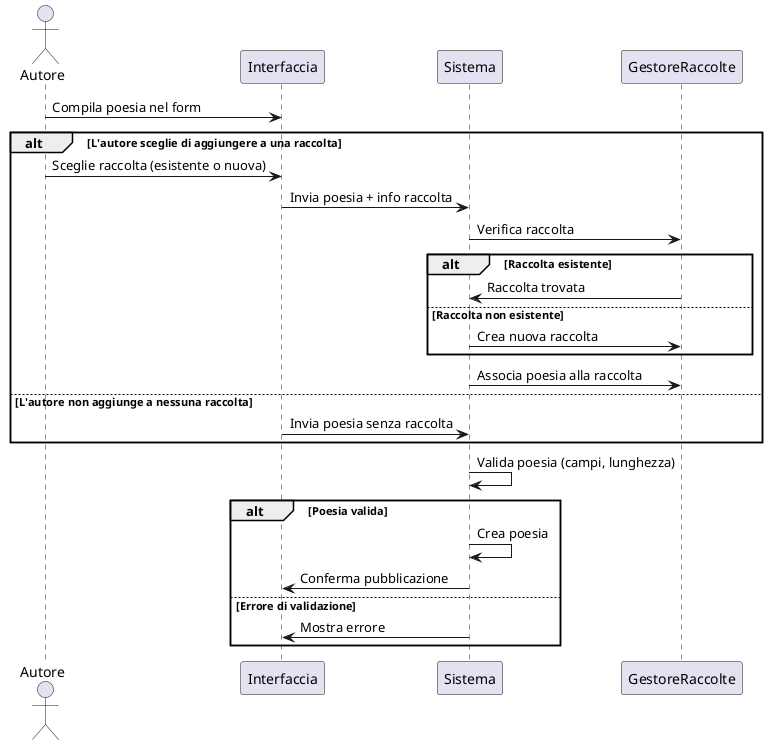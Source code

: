 @startuml
actor Autore
participant Interfaccia
participant Sistema
participant GestoreRaccolte

Autore -> Interfaccia : Compila poesia nel form

alt L'autore sceglie di aggiungere a una raccolta
    Autore -> Interfaccia : Sceglie raccolta (esistente o nuova)
    Interfaccia -> Sistema : Invia poesia + info raccolta

    Sistema -> GestoreRaccolte : Verifica raccolta

    alt Raccolta esistente
        GestoreRaccolte -> Sistema : Raccolta trovata
    else Raccolta non esistente
        Sistema -> GestoreRaccolte : Crea nuova raccolta
    end

    Sistema -> GestoreRaccolte : Associa poesia alla raccolta
else L'autore non aggiunge a nessuna raccolta
    Interfaccia -> Sistema : Invia poesia senza raccolta
end

Sistema -> Sistema : Valida poesia (campi, lunghezza)

alt Poesia valida
    Sistema -> Sistema : Crea poesia
    Sistema -> Interfaccia : Conferma pubblicazione
else Errore di validazione
    Sistema -> Interfaccia : Mostra errore
end
@enduml

